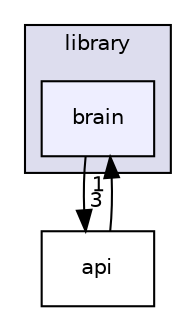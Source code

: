 digraph "/home/jose/devel/ben-jose/src/library/brain" {
  compound=true
  node [ fontsize="10", fontname="Helvetica"];
  edge [ labelfontsize="10", labelfontname="Helvetica"];
  subgraph clusterdir_33f45cdec1a3925220ccec6ef1dd1d10 {
    graph [ bgcolor="#ddddee", pencolor="black", label="library" fontname="Helvetica", fontsize="10", URL="dir_33f45cdec1a3925220ccec6ef1dd1d10.html"]
  dir_4ef597847cc448a2928bf69a9fad7bfc [shape=box, label="brain", style="filled", fillcolor="#eeeeff", pencolor="black", URL="dir_4ef597847cc448a2928bf69a9fad7bfc.html"];
  }
  dir_9add911d2999efbef42db1e9fe020f98 [shape=box label="api" URL="dir_9add911d2999efbef42db1e9fe020f98.html"];
  dir_4ef597847cc448a2928bf69a9fad7bfc->dir_9add911d2999efbef42db1e9fe020f98 [headlabel="3", labeldistance=1.5 headhref="dir_000005_000004.html"];
  dir_9add911d2999efbef42db1e9fe020f98->dir_4ef597847cc448a2928bf69a9fad7bfc [headlabel="1", labeldistance=1.5 headhref="dir_000004_000005.html"];
}

